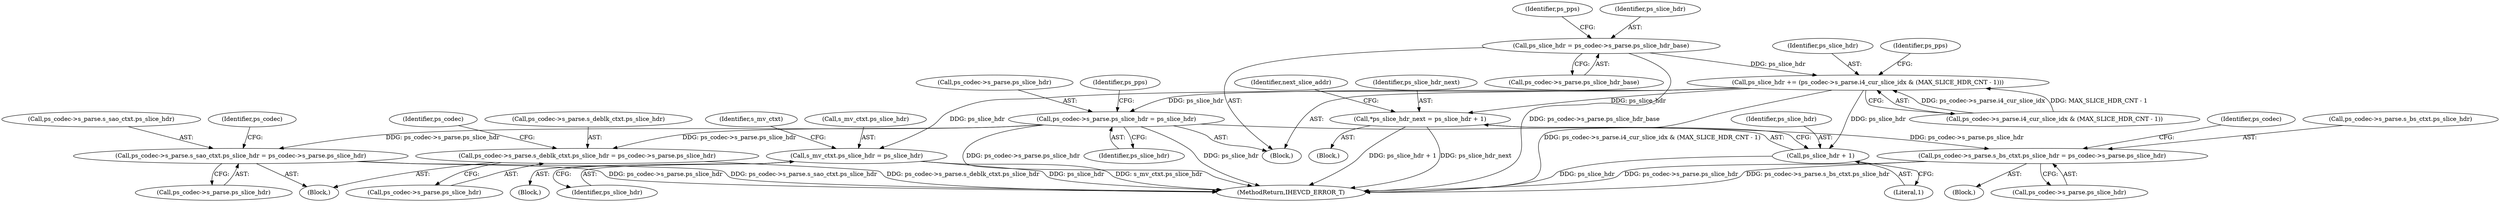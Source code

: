 digraph "0_Android_bcfc7124f6ef9f1ec128fb2e90de774a5b33d199_0@pointer" {
"1000215" [label="(Call,ps_slice_hdr = ps_codec->s_parse.ps_slice_hdr_base)"];
"1000236" [label="(Call,ps_slice_hdr += (ps_codec->s_parse.i4_cur_slice_idx & (MAX_SLICE_HDR_CNT - 1)))"];
"1000347" [label="(Call,ps_codec->s_parse.ps_slice_hdr = ps_slice_hdr)"];
"1004117" [label="(Call,ps_codec->s_parse.s_bs_ctxt.ps_slice_hdr = ps_codec->s_parse.ps_slice_hdr)"];
"1005077" [label="(Call,ps_codec->s_parse.s_deblk_ctxt.ps_slice_hdr = ps_codec->s_parse.ps_slice_hdr)"];
"1005138" [label="(Call,ps_codec->s_parse.s_sao_ctxt.ps_slice_hdr = ps_codec->s_parse.ps_slice_hdr)"];
"1003307" [label="(Call,s_mv_ctxt.ps_slice_hdr = ps_slice_hdr)"];
"1004665" [label="(Call,*ps_slice_hdr_next = ps_slice_hdr + 1)"];
"1004667" [label="(Call,ps_slice_hdr + 1)"];
"1004669" [label="(Literal,1)"];
"1004118" [label="(Call,ps_codec->s_parse.s_bs_ctxt.ps_slice_hdr)"];
"1005146" [label="(Call,ps_codec->s_parse.ps_slice_hdr)"];
"1003314" [label="(Identifier,s_mv_ctxt)"];
"1000348" [label="(Call,ps_codec->s_parse.ps_slice_hdr)"];
"1004672" [label="(Identifier,next_slice_addr)"];
"1005077" [label="(Call,ps_codec->s_parse.s_deblk_ctxt.ps_slice_hdr = ps_codec->s_parse.ps_slice_hdr)"];
"1005094" [label="(Identifier,ps_codec)"];
"1004667" [label="(Call,ps_slice_hdr + 1)"];
"1005155" [label="(Identifier,ps_codec)"];
"1005139" [label="(Call,ps_codec->s_parse.s_sao_ctxt.ps_slice_hdr)"];
"1000191" [label="(Block,)"];
"1003307" [label="(Call,s_mv_ctxt.ps_slice_hdr = ps_slice_hdr)"];
"1004117" [label="(Call,ps_codec->s_parse.s_bs_ctxt.ps_slice_hdr = ps_codec->s_parse.ps_slice_hdr)"];
"1003296" [label="(Block,)"];
"1000217" [label="(Call,ps_codec->s_parse.ps_slice_hdr_base)"];
"1000248" [label="(Identifier,ps_pps)"];
"1004663" [label="(Block,)"];
"1000236" [label="(Call,ps_slice_hdr += (ps_codec->s_parse.i4_cur_slice_idx & (MAX_SLICE_HDR_CNT - 1)))"];
"1005173" [label="(MethodReturn,IHEVCD_ERROR_T)"];
"1004666" [label="(Identifier,ps_slice_hdr_next)"];
"1003308" [label="(Call,s_mv_ctxt.ps_slice_hdr)"];
"1005085" [label="(Call,ps_codec->s_parse.ps_slice_hdr)"];
"1003789" [label="(Block,)"];
"1000215" [label="(Call,ps_slice_hdr = ps_codec->s_parse.ps_slice_hdr_base)"];
"1000237" [label="(Identifier,ps_slice_hdr)"];
"1005138" [label="(Call,ps_codec->s_parse.s_sao_ctxt.ps_slice_hdr = ps_codec->s_parse.ps_slice_hdr)"];
"1000238" [label="(Call,ps_codec->s_parse.i4_cur_slice_idx & (MAX_SLICE_HDR_CNT - 1))"];
"1004881" [label="(Block,)"];
"1005078" [label="(Call,ps_codec->s_parse.s_deblk_ctxt.ps_slice_hdr)"];
"1000223" [label="(Identifier,ps_pps)"];
"1004668" [label="(Identifier,ps_slice_hdr)"];
"1000355" [label="(Identifier,ps_pps)"];
"1000216" [label="(Identifier,ps_slice_hdr)"];
"1000353" [label="(Identifier,ps_slice_hdr)"];
"1004125" [label="(Call,ps_codec->s_parse.ps_slice_hdr)"];
"1003311" [label="(Identifier,ps_slice_hdr)"];
"1004665" [label="(Call,*ps_slice_hdr_next = ps_slice_hdr + 1)"];
"1000347" [label="(Call,ps_codec->s_parse.ps_slice_hdr = ps_slice_hdr)"];
"1004134" [label="(Identifier,ps_codec)"];
"1000215" -> "1000191"  [label="AST: "];
"1000215" -> "1000217"  [label="CFG: "];
"1000216" -> "1000215"  [label="AST: "];
"1000217" -> "1000215"  [label="AST: "];
"1000223" -> "1000215"  [label="CFG: "];
"1000215" -> "1005173"  [label="DDG: ps_codec->s_parse.ps_slice_hdr_base"];
"1000215" -> "1000236"  [label="DDG: ps_slice_hdr"];
"1000236" -> "1000191"  [label="AST: "];
"1000236" -> "1000238"  [label="CFG: "];
"1000237" -> "1000236"  [label="AST: "];
"1000238" -> "1000236"  [label="AST: "];
"1000248" -> "1000236"  [label="CFG: "];
"1000236" -> "1005173"  [label="DDG: ps_codec->s_parse.i4_cur_slice_idx & (MAX_SLICE_HDR_CNT - 1)"];
"1000238" -> "1000236"  [label="DDG: ps_codec->s_parse.i4_cur_slice_idx"];
"1000238" -> "1000236"  [label="DDG: MAX_SLICE_HDR_CNT - 1"];
"1000236" -> "1000347"  [label="DDG: ps_slice_hdr"];
"1000236" -> "1003307"  [label="DDG: ps_slice_hdr"];
"1000236" -> "1004665"  [label="DDG: ps_slice_hdr"];
"1000236" -> "1004667"  [label="DDG: ps_slice_hdr"];
"1000347" -> "1000191"  [label="AST: "];
"1000347" -> "1000353"  [label="CFG: "];
"1000348" -> "1000347"  [label="AST: "];
"1000353" -> "1000347"  [label="AST: "];
"1000355" -> "1000347"  [label="CFG: "];
"1000347" -> "1005173"  [label="DDG: ps_slice_hdr"];
"1000347" -> "1005173"  [label="DDG: ps_codec->s_parse.ps_slice_hdr"];
"1000347" -> "1004117"  [label="DDG: ps_codec->s_parse.ps_slice_hdr"];
"1000347" -> "1005077"  [label="DDG: ps_codec->s_parse.ps_slice_hdr"];
"1000347" -> "1005138"  [label="DDG: ps_codec->s_parse.ps_slice_hdr"];
"1004117" -> "1003789"  [label="AST: "];
"1004117" -> "1004125"  [label="CFG: "];
"1004118" -> "1004117"  [label="AST: "];
"1004125" -> "1004117"  [label="AST: "];
"1004134" -> "1004117"  [label="CFG: "];
"1004117" -> "1005173"  [label="DDG: ps_codec->s_parse.ps_slice_hdr"];
"1004117" -> "1005173"  [label="DDG: ps_codec->s_parse.s_bs_ctxt.ps_slice_hdr"];
"1005077" -> "1004881"  [label="AST: "];
"1005077" -> "1005085"  [label="CFG: "];
"1005078" -> "1005077"  [label="AST: "];
"1005085" -> "1005077"  [label="AST: "];
"1005094" -> "1005077"  [label="CFG: "];
"1005077" -> "1005173"  [label="DDG: ps_codec->s_parse.s_deblk_ctxt.ps_slice_hdr"];
"1005138" -> "1004881"  [label="AST: "];
"1005138" -> "1005146"  [label="CFG: "];
"1005139" -> "1005138"  [label="AST: "];
"1005146" -> "1005138"  [label="AST: "];
"1005155" -> "1005138"  [label="CFG: "];
"1005138" -> "1005173"  [label="DDG: ps_codec->s_parse.ps_slice_hdr"];
"1005138" -> "1005173"  [label="DDG: ps_codec->s_parse.s_sao_ctxt.ps_slice_hdr"];
"1003307" -> "1003296"  [label="AST: "];
"1003307" -> "1003311"  [label="CFG: "];
"1003308" -> "1003307"  [label="AST: "];
"1003311" -> "1003307"  [label="AST: "];
"1003314" -> "1003307"  [label="CFG: "];
"1003307" -> "1005173"  [label="DDG: s_mv_ctxt.ps_slice_hdr"];
"1003307" -> "1005173"  [label="DDG: ps_slice_hdr"];
"1004665" -> "1004663"  [label="AST: "];
"1004665" -> "1004667"  [label="CFG: "];
"1004666" -> "1004665"  [label="AST: "];
"1004667" -> "1004665"  [label="AST: "];
"1004672" -> "1004665"  [label="CFG: "];
"1004665" -> "1005173"  [label="DDG: ps_slice_hdr + 1"];
"1004665" -> "1005173"  [label="DDG: ps_slice_hdr_next"];
"1004667" -> "1004669"  [label="CFG: "];
"1004668" -> "1004667"  [label="AST: "];
"1004669" -> "1004667"  [label="AST: "];
"1004667" -> "1005173"  [label="DDG: ps_slice_hdr"];
}

